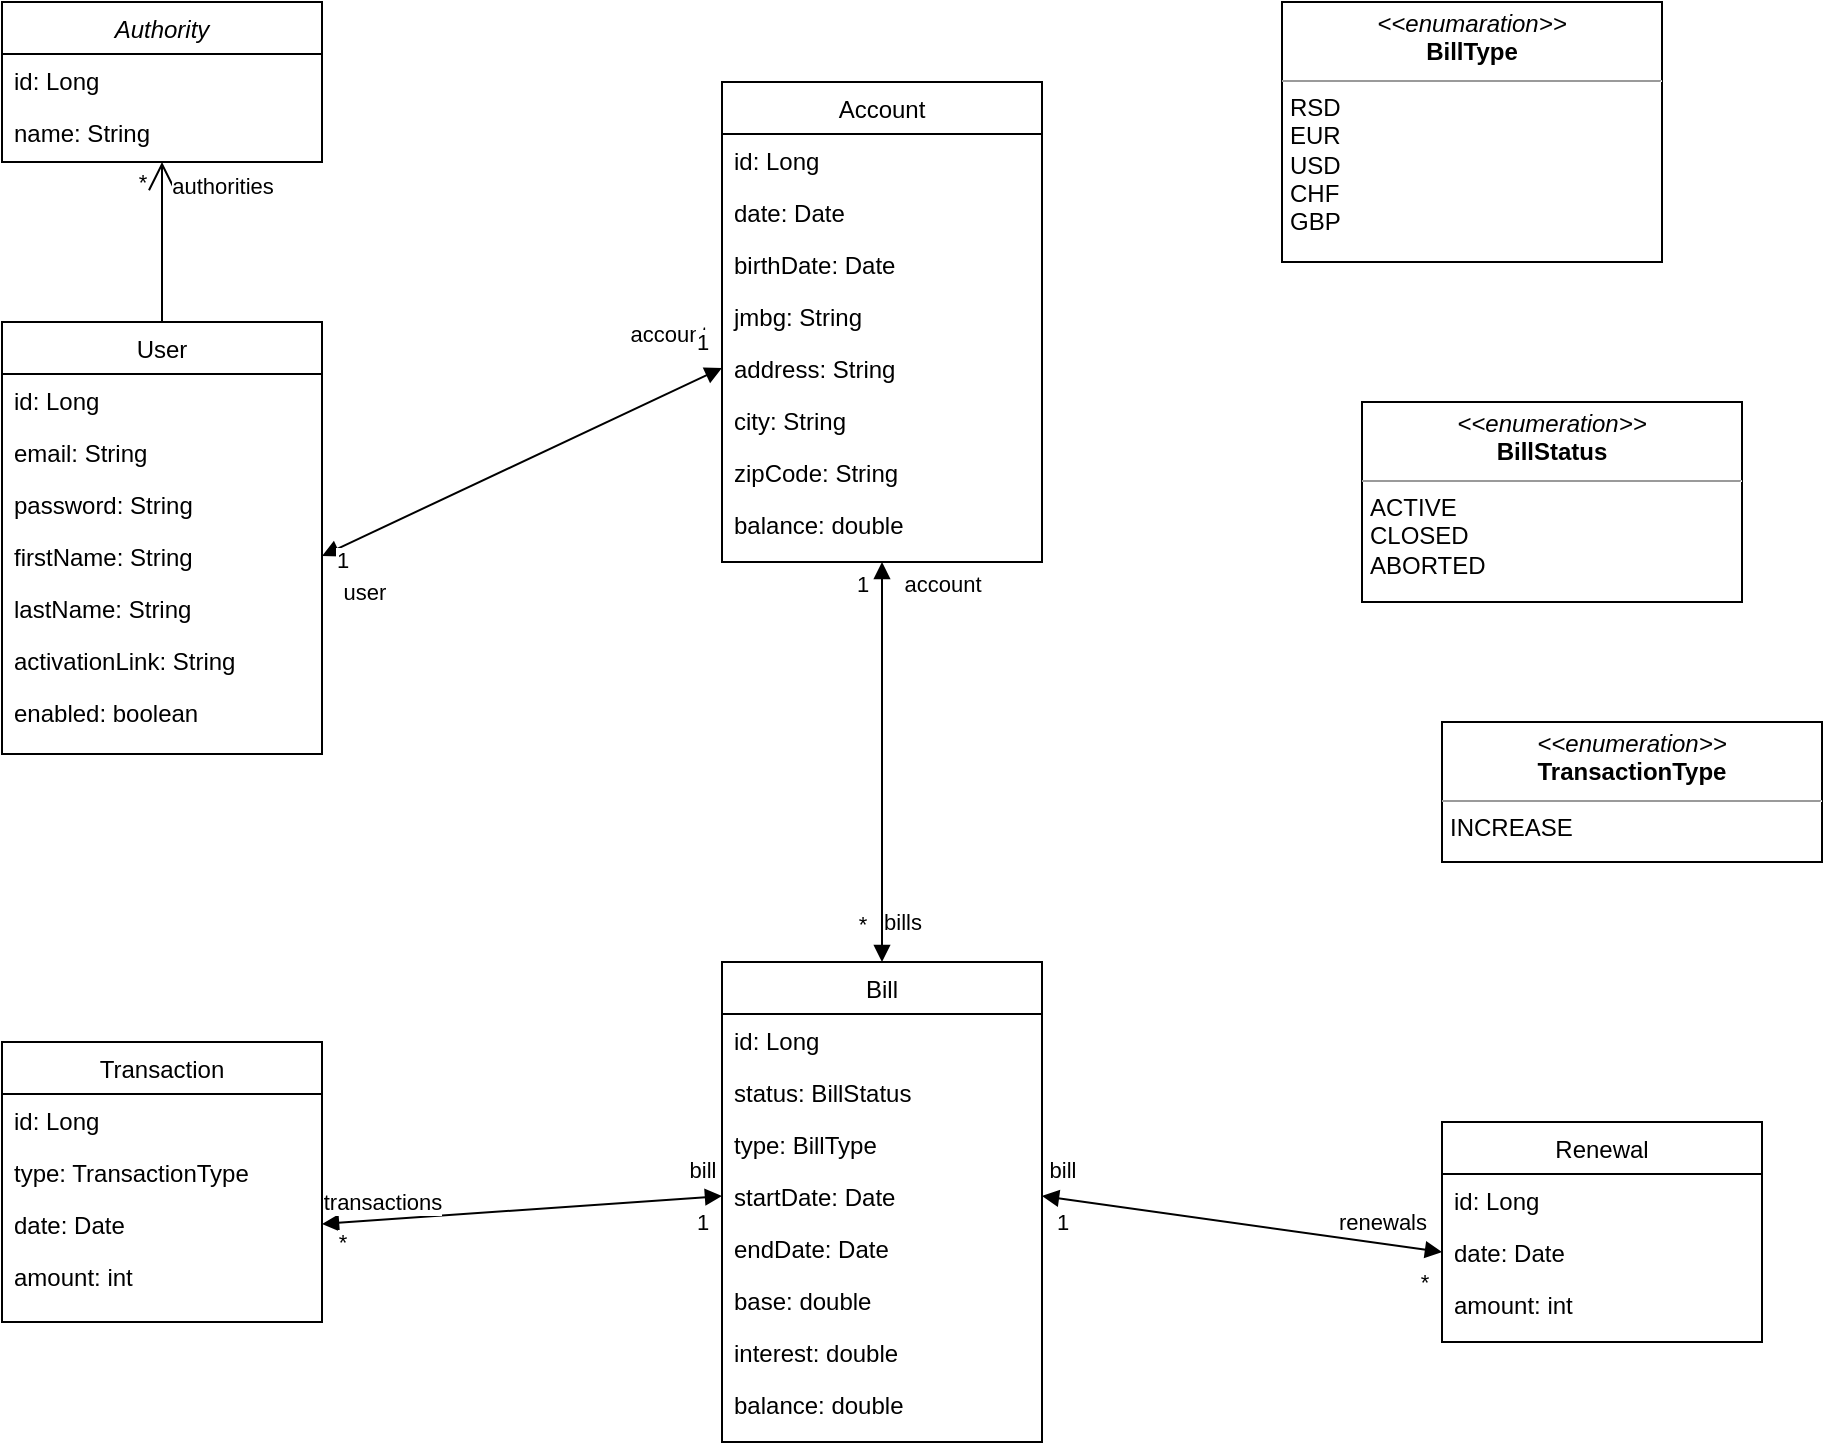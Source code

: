 <mxfile version="14.4.9" type="device"><diagram id="C5RBs43oDa-KdzZeNtuy" name="Page-1"><mxGraphModel dx="1203" dy="908" grid="1" gridSize="10" guides="1" tooltips="1" connect="1" arrows="1" fold="1" page="1" pageScale="1" pageWidth="827" pageHeight="1169" math="0" shadow="0"><root><mxCell id="WIyWlLk6GJQsqaUBKTNV-0"/><mxCell id="WIyWlLk6GJQsqaUBKTNV-1" parent="WIyWlLk6GJQsqaUBKTNV-0"/><mxCell id="zkfFHV4jXpPFQw0GAbJ--0" value="Authority" style="swimlane;fontStyle=2;align=center;verticalAlign=top;childLayout=stackLayout;horizontal=1;startSize=26;horizontalStack=0;resizeParent=1;resizeLast=0;collapsible=1;marginBottom=0;rounded=0;shadow=0;strokeWidth=1;" parent="WIyWlLk6GJQsqaUBKTNV-1" vertex="1"><mxGeometry x="80" y="80" width="160" height="80" as="geometry"><mxRectangle x="230" y="140" width="160" height="26" as="alternateBounds"/></mxGeometry></mxCell><mxCell id="zkfFHV4jXpPFQw0GAbJ--1" value="id: Long" style="text;align=left;verticalAlign=top;spacingLeft=4;spacingRight=4;overflow=hidden;rotatable=0;points=[[0,0.5],[1,0.5]];portConstraint=eastwest;" parent="zkfFHV4jXpPFQw0GAbJ--0" vertex="1"><mxGeometry y="26" width="160" height="26" as="geometry"/></mxCell><mxCell id="zkfFHV4jXpPFQw0GAbJ--2" value="name: String" style="text;align=left;verticalAlign=top;spacingLeft=4;spacingRight=4;overflow=hidden;rotatable=0;points=[[0,0.5],[1,0.5]];portConstraint=eastwest;rounded=0;shadow=0;html=0;" parent="zkfFHV4jXpPFQw0GAbJ--0" vertex="1"><mxGeometry y="52" width="160" height="26" as="geometry"/></mxCell><mxCell id="zkfFHV4jXpPFQw0GAbJ--17" value="User" style="swimlane;fontStyle=0;align=center;verticalAlign=top;childLayout=stackLayout;horizontal=1;startSize=26;horizontalStack=0;resizeParent=1;resizeLast=0;collapsible=1;marginBottom=0;rounded=0;shadow=0;strokeWidth=1;" parent="WIyWlLk6GJQsqaUBKTNV-1" vertex="1"><mxGeometry x="80" y="240" width="160" height="216" as="geometry"><mxRectangle x="550" y="140" width="160" height="26" as="alternateBounds"/></mxGeometry></mxCell><mxCell id="zkfFHV4jXpPFQw0GAbJ--18" value="id: Long" style="text;align=left;verticalAlign=top;spacingLeft=4;spacingRight=4;overflow=hidden;rotatable=0;points=[[0,0.5],[1,0.5]];portConstraint=eastwest;" parent="zkfFHV4jXpPFQw0GAbJ--17" vertex="1"><mxGeometry y="26" width="160" height="26" as="geometry"/></mxCell><mxCell id="zkfFHV4jXpPFQw0GAbJ--19" value="email: String" style="text;align=left;verticalAlign=top;spacingLeft=4;spacingRight=4;overflow=hidden;rotatable=0;points=[[0,0.5],[1,0.5]];portConstraint=eastwest;rounded=0;shadow=0;html=0;" parent="zkfFHV4jXpPFQw0GAbJ--17" vertex="1"><mxGeometry y="52" width="160" height="26" as="geometry"/></mxCell><mxCell id="zkfFHV4jXpPFQw0GAbJ--20" value="password: String" style="text;align=left;verticalAlign=top;spacingLeft=4;spacingRight=4;overflow=hidden;rotatable=0;points=[[0,0.5],[1,0.5]];portConstraint=eastwest;rounded=0;shadow=0;html=0;" parent="zkfFHV4jXpPFQw0GAbJ--17" vertex="1"><mxGeometry y="78" width="160" height="26" as="geometry"/></mxCell><mxCell id="zkfFHV4jXpPFQw0GAbJ--21" value="firstName: String" style="text;align=left;verticalAlign=top;spacingLeft=4;spacingRight=4;overflow=hidden;rotatable=0;points=[[0,0.5],[1,0.5]];portConstraint=eastwest;rounded=0;shadow=0;html=0;" parent="zkfFHV4jXpPFQw0GAbJ--17" vertex="1"><mxGeometry y="104" width="160" height="26" as="geometry"/></mxCell><mxCell id="zkfFHV4jXpPFQw0GAbJ--22" value="lastName: String" style="text;align=left;verticalAlign=top;spacingLeft=4;spacingRight=4;overflow=hidden;rotatable=0;points=[[0,0.5],[1,0.5]];portConstraint=eastwest;rounded=0;shadow=0;html=0;" parent="zkfFHV4jXpPFQw0GAbJ--17" vertex="1"><mxGeometry y="130" width="160" height="26" as="geometry"/></mxCell><mxCell id="zkfFHV4jXpPFQw0GAbJ--24" value="activationLink: String" style="text;align=left;verticalAlign=top;spacingLeft=4;spacingRight=4;overflow=hidden;rotatable=0;points=[[0,0.5],[1,0.5]];portConstraint=eastwest;" parent="zkfFHV4jXpPFQw0GAbJ--17" vertex="1"><mxGeometry y="156" width="160" height="26" as="geometry"/></mxCell><mxCell id="zkfFHV4jXpPFQw0GAbJ--25" value="enabled: boolean" style="text;align=left;verticalAlign=top;spacingLeft=4;spacingRight=4;overflow=hidden;rotatable=0;points=[[0,0.5],[1,0.5]];portConstraint=eastwest;" parent="zkfFHV4jXpPFQw0GAbJ--17" vertex="1"><mxGeometry y="182" width="160" height="26" as="geometry"/></mxCell><mxCell id="Rg7W4U_Ch1yJiwjMX0d_-9" value="Account" style="swimlane;fontStyle=0;align=center;verticalAlign=top;childLayout=stackLayout;horizontal=1;startSize=26;horizontalStack=0;resizeParent=1;resizeLast=0;collapsible=1;marginBottom=0;rounded=0;shadow=0;strokeWidth=1;" parent="WIyWlLk6GJQsqaUBKTNV-1" vertex="1"><mxGeometry x="440" y="120" width="160" height="240" as="geometry"><mxRectangle x="550" y="140" width="160" height="26" as="alternateBounds"/></mxGeometry></mxCell><mxCell id="Rg7W4U_Ch1yJiwjMX0d_-10" value="id: Long" style="text;align=left;verticalAlign=top;spacingLeft=4;spacingRight=4;overflow=hidden;rotatable=0;points=[[0,0.5],[1,0.5]];portConstraint=eastwest;" parent="Rg7W4U_Ch1yJiwjMX0d_-9" vertex="1"><mxGeometry y="26" width="160" height="26" as="geometry"/></mxCell><mxCell id="Rg7W4U_Ch1yJiwjMX0d_-16" value="date: Date" style="text;align=left;verticalAlign=top;spacingLeft=4;spacingRight=4;overflow=hidden;rotatable=0;points=[[0,0.5],[1,0.5]];portConstraint=eastwest;" parent="Rg7W4U_Ch1yJiwjMX0d_-9" vertex="1"><mxGeometry y="52" width="160" height="26" as="geometry"/></mxCell><mxCell id="Rg7W4U_Ch1yJiwjMX0d_-12" value="birthDate: Date" style="text;align=left;verticalAlign=top;spacingLeft=4;spacingRight=4;overflow=hidden;rotatable=0;points=[[0,0.5],[1,0.5]];portConstraint=eastwest;rounded=0;shadow=0;html=0;" parent="Rg7W4U_Ch1yJiwjMX0d_-9" vertex="1"><mxGeometry y="78" width="160" height="26" as="geometry"/></mxCell><mxCell id="Rg7W4U_Ch1yJiwjMX0d_-11" value="jmbg: String" style="text;align=left;verticalAlign=top;spacingLeft=4;spacingRight=4;overflow=hidden;rotatable=0;points=[[0,0.5],[1,0.5]];portConstraint=eastwest;rounded=0;shadow=0;html=0;" parent="Rg7W4U_Ch1yJiwjMX0d_-9" vertex="1"><mxGeometry y="104" width="160" height="26" as="geometry"/></mxCell><mxCell id="Rg7W4U_Ch1yJiwjMX0d_-13" value="address: String" style="text;align=left;verticalAlign=top;spacingLeft=4;spacingRight=4;overflow=hidden;rotatable=0;points=[[0,0.5],[1,0.5]];portConstraint=eastwest;rounded=0;shadow=0;html=0;" parent="Rg7W4U_Ch1yJiwjMX0d_-9" vertex="1"><mxGeometry y="130" width="160" height="26" as="geometry"/></mxCell><mxCell id="Rg7W4U_Ch1yJiwjMX0d_-14" value="city: String" style="text;align=left;verticalAlign=top;spacingLeft=4;spacingRight=4;overflow=hidden;rotatable=0;points=[[0,0.5],[1,0.5]];portConstraint=eastwest;rounded=0;shadow=0;html=0;" parent="Rg7W4U_Ch1yJiwjMX0d_-9" vertex="1"><mxGeometry y="156" width="160" height="26" as="geometry"/></mxCell><mxCell id="Rg7W4U_Ch1yJiwjMX0d_-15" value="zipCode: String" style="text;align=left;verticalAlign=top;spacingLeft=4;spacingRight=4;overflow=hidden;rotatable=0;points=[[0,0.5],[1,0.5]];portConstraint=eastwest;" parent="Rg7W4U_Ch1yJiwjMX0d_-9" vertex="1"><mxGeometry y="182" width="160" height="26" as="geometry"/></mxCell><mxCell id="Rg7W4U_Ch1yJiwjMX0d_-17" value="balance: double" style="text;align=left;verticalAlign=top;spacingLeft=4;spacingRight=4;overflow=hidden;rotatable=0;points=[[0,0.5],[1,0.5]];portConstraint=eastwest;" parent="Rg7W4U_Ch1yJiwjMX0d_-9" vertex="1"><mxGeometry y="208" width="160" height="26" as="geometry"/></mxCell><mxCell id="Rg7W4U_Ch1yJiwjMX0d_-50" value="" style="endArrow=open;endFill=1;endSize=12;html=1;exitX=0.5;exitY=0;exitDx=0;exitDy=0;entryX=0.5;entryY=1;entryDx=0;entryDy=0;" parent="WIyWlLk6GJQsqaUBKTNV-1" source="zkfFHV4jXpPFQw0GAbJ--17" target="zkfFHV4jXpPFQw0GAbJ--0" edge="1"><mxGeometry width="160" relative="1" as="geometry"><mxPoint x="520" y="170" as="sourcePoint"/><mxPoint x="340" y="190" as="targetPoint"/></mxGeometry></mxCell><mxCell id="Rg7W4U_Ch1yJiwjMX0d_-136" value="authorities" style="edgeLabel;html=1;align=center;verticalAlign=middle;resizable=0;points=[];" parent="Rg7W4U_Ch1yJiwjMX0d_-50" vertex="1" connectable="0"><mxGeometry x="-0.415" y="-2" relative="1" as="geometry"><mxPoint x="28" y="-45" as="offset"/></mxGeometry></mxCell><mxCell id="Rg7W4U_Ch1yJiwjMX0d_-137" value="*" style="edgeLabel;html=1;align=center;verticalAlign=middle;resizable=0;points=[];" parent="Rg7W4U_Ch1yJiwjMX0d_-50" vertex="1" connectable="0"><mxGeometry x="-0.515" y="1" relative="1" as="geometry"><mxPoint x="-9" y="-51" as="offset"/></mxGeometry></mxCell><mxCell id="Rg7W4U_Ch1yJiwjMX0d_-51" value="" style="endArrow=block;startArrow=block;endFill=1;startFill=1;html=1;exitX=1;exitY=0.5;exitDx=0;exitDy=0;entryX=0;entryY=0.5;entryDx=0;entryDy=0;" parent="WIyWlLk6GJQsqaUBKTNV-1" source="zkfFHV4jXpPFQw0GAbJ--21" target="Rg7W4U_Ch1yJiwjMX0d_-13" edge="1"><mxGeometry width="160" relative="1" as="geometry"><mxPoint x="210" y="360" as="sourcePoint"/><mxPoint x="260" y="500" as="targetPoint"/></mxGeometry></mxCell><mxCell id="Rg7W4U_Ch1yJiwjMX0d_-114" value="user" style="edgeLabel;html=1;align=center;verticalAlign=middle;resizable=0;points=[];" parent="Rg7W4U_Ch1yJiwjMX0d_-51" vertex="1" connectable="0"><mxGeometry x="0.17" y="1" relative="1" as="geometry"><mxPoint x="-96.51" y="74.07" as="offset"/></mxGeometry></mxCell><mxCell id="Rg7W4U_Ch1yJiwjMX0d_-115" value="account" style="edgeLabel;html=1;align=center;verticalAlign=middle;resizable=0;points=[];" parent="Rg7W4U_Ch1yJiwjMX0d_-51" vertex="1" connectable="0"><mxGeometry x="0.217" y="-4" relative="1" as="geometry"><mxPoint x="48.88" y="-57.19" as="offset"/></mxGeometry></mxCell><mxCell id="Rg7W4U_Ch1yJiwjMX0d_-117" value="1" style="edgeLabel;html=1;align=center;verticalAlign=middle;resizable=0;points=[];" parent="Rg7W4U_Ch1yJiwjMX0d_-51" vertex="1" connectable="0"><mxGeometry x="0.402" y="-4" relative="1" as="geometry"><mxPoint x="-132.28" y="63.71" as="offset"/></mxGeometry></mxCell><mxCell id="Rg7W4U_Ch1yJiwjMX0d_-54" value="Bill" style="swimlane;fontStyle=0;align=center;verticalAlign=top;childLayout=stackLayout;horizontal=1;startSize=26;horizontalStack=0;resizeParent=1;resizeLast=0;collapsible=1;marginBottom=0;rounded=0;shadow=0;strokeWidth=1;" parent="WIyWlLk6GJQsqaUBKTNV-1" vertex="1"><mxGeometry x="440" y="560" width="160" height="240" as="geometry"><mxRectangle x="550" y="140" width="160" height="26" as="alternateBounds"/></mxGeometry></mxCell><mxCell id="Rg7W4U_Ch1yJiwjMX0d_-55" value="id: Long" style="text;align=left;verticalAlign=top;spacingLeft=4;spacingRight=4;overflow=hidden;rotatable=0;points=[[0,0.5],[1,0.5]];portConstraint=eastwest;" parent="Rg7W4U_Ch1yJiwjMX0d_-54" vertex="1"><mxGeometry y="26" width="160" height="26" as="geometry"/></mxCell><mxCell id="Rg7W4U_Ch1yJiwjMX0d_-56" value="status: BillStatus" style="text;align=left;verticalAlign=top;spacingLeft=4;spacingRight=4;overflow=hidden;rotatable=0;points=[[0,0.5],[1,0.5]];portConstraint=eastwest;rounded=0;shadow=0;html=0;" parent="Rg7W4U_Ch1yJiwjMX0d_-54" vertex="1"><mxGeometry y="52" width="160" height="26" as="geometry"/></mxCell><mxCell id="Rg7W4U_Ch1yJiwjMX0d_-57" value="type: BillType" style="text;align=left;verticalAlign=top;spacingLeft=4;spacingRight=4;overflow=hidden;rotatable=0;points=[[0,0.5],[1,0.5]];portConstraint=eastwest;rounded=0;shadow=0;html=0;" parent="Rg7W4U_Ch1yJiwjMX0d_-54" vertex="1"><mxGeometry y="78" width="160" height="26" as="geometry"/></mxCell><mxCell id="Rg7W4U_Ch1yJiwjMX0d_-58" value="startDate: Date" style="text;align=left;verticalAlign=top;spacingLeft=4;spacingRight=4;overflow=hidden;rotatable=0;points=[[0,0.5],[1,0.5]];portConstraint=eastwest;rounded=0;shadow=0;html=0;" parent="Rg7W4U_Ch1yJiwjMX0d_-54" vertex="1"><mxGeometry y="104" width="160" height="26" as="geometry"/></mxCell><mxCell id="Rg7W4U_Ch1yJiwjMX0d_-59" value="endDate: Date" style="text;align=left;verticalAlign=top;spacingLeft=4;spacingRight=4;overflow=hidden;rotatable=0;points=[[0,0.5],[1,0.5]];portConstraint=eastwest;rounded=0;shadow=0;html=0;" parent="Rg7W4U_Ch1yJiwjMX0d_-54" vertex="1"><mxGeometry y="130" width="160" height="26" as="geometry"/></mxCell><mxCell id="Rg7W4U_Ch1yJiwjMX0d_-60" value="base: double" style="text;align=left;verticalAlign=top;spacingLeft=4;spacingRight=4;overflow=hidden;rotatable=0;points=[[0,0.5],[1,0.5]];portConstraint=eastwest;" parent="Rg7W4U_Ch1yJiwjMX0d_-54" vertex="1"><mxGeometry y="156" width="160" height="26" as="geometry"/></mxCell><mxCell id="Rg7W4U_Ch1yJiwjMX0d_-61" value="interest: double" style="text;align=left;verticalAlign=top;spacingLeft=4;spacingRight=4;overflow=hidden;rotatable=0;points=[[0,0.5],[1,0.5]];portConstraint=eastwest;" parent="Rg7W4U_Ch1yJiwjMX0d_-54" vertex="1"><mxGeometry y="182" width="160" height="26" as="geometry"/></mxCell><mxCell id="Rg7W4U_Ch1yJiwjMX0d_-62" value="balance: double" style="text;align=left;verticalAlign=top;spacingLeft=4;spacingRight=4;overflow=hidden;rotatable=0;points=[[0,0.5],[1,0.5]];portConstraint=eastwest;" parent="Rg7W4U_Ch1yJiwjMX0d_-54" vertex="1"><mxGeometry y="208" width="160" height="26" as="geometry"/></mxCell><mxCell id="Rg7W4U_Ch1yJiwjMX0d_-63" value="" style="endArrow=block;startArrow=block;endFill=1;startFill=1;html=1;entryX=0.5;entryY=1;entryDx=0;entryDy=0;exitX=0.5;exitY=0;exitDx=0;exitDy=0;" parent="WIyWlLk6GJQsqaUBKTNV-1" source="Rg7W4U_Ch1yJiwjMX0d_-54" target="Rg7W4U_Ch1yJiwjMX0d_-9" edge="1"><mxGeometry width="160" relative="1" as="geometry"><mxPoint x="390" y="690" as="sourcePoint"/><mxPoint x="280" y="650" as="targetPoint"/></mxGeometry></mxCell><mxCell id="Rg7W4U_Ch1yJiwjMX0d_-132" value="account" style="edgeLabel;html=1;align=center;verticalAlign=middle;resizable=0;points=[];" parent="Rg7W4U_Ch1yJiwjMX0d_-63" vertex="1" connectable="0"><mxGeometry x="-0.439" y="-5" relative="1" as="geometry"><mxPoint x="25" y="-133.53" as="offset"/></mxGeometry></mxCell><mxCell id="Rg7W4U_Ch1yJiwjMX0d_-133" value="bills" style="edgeLabel;html=1;align=center;verticalAlign=middle;resizable=0;points=[];" parent="Rg7W4U_Ch1yJiwjMX0d_-63" vertex="1" connectable="0"><mxGeometry x="-0.392" relative="1" as="geometry"><mxPoint x="10" y="41.18" as="offset"/></mxGeometry></mxCell><mxCell id="Rg7W4U_Ch1yJiwjMX0d_-134" value="1" style="edgeLabel;html=1;align=center;verticalAlign=middle;resizable=0;points=[];" parent="Rg7W4U_Ch1yJiwjMX0d_-63" vertex="1" connectable="0"><mxGeometry x="-0.216" y="-5" relative="1" as="geometry"><mxPoint x="-15" y="-111.18" as="offset"/></mxGeometry></mxCell><mxCell id="Rg7W4U_Ch1yJiwjMX0d_-135" value="*" style="edgeLabel;html=1;align=center;verticalAlign=middle;resizable=0;points=[];" parent="Rg7W4U_Ch1yJiwjMX0d_-63" vertex="1" connectable="0"><mxGeometry x="-0.345" y="1" relative="1" as="geometry"><mxPoint x="-9" y="45.88" as="offset"/></mxGeometry></mxCell><mxCell id="Rg7W4U_Ch1yJiwjMX0d_-64" value="Renewal" style="swimlane;fontStyle=0;align=center;verticalAlign=top;childLayout=stackLayout;horizontal=1;startSize=26;horizontalStack=0;resizeParent=1;resizeLast=0;collapsible=1;marginBottom=0;rounded=0;shadow=0;strokeWidth=1;" parent="WIyWlLk6GJQsqaUBKTNV-1" vertex="1"><mxGeometry x="800" y="640" width="160" height="110" as="geometry"><mxRectangle x="550" y="140" width="160" height="26" as="alternateBounds"/></mxGeometry></mxCell><mxCell id="Rg7W4U_Ch1yJiwjMX0d_-65" value="id: Long" style="text;align=left;verticalAlign=top;spacingLeft=4;spacingRight=4;overflow=hidden;rotatable=0;points=[[0,0.5],[1,0.5]];portConstraint=eastwest;" parent="Rg7W4U_Ch1yJiwjMX0d_-64" vertex="1"><mxGeometry y="26" width="160" height="26" as="geometry"/></mxCell><mxCell id="Rg7W4U_Ch1yJiwjMX0d_-66" value="date: Date" style="text;align=left;verticalAlign=top;spacingLeft=4;spacingRight=4;overflow=hidden;rotatable=0;points=[[0,0.5],[1,0.5]];portConstraint=eastwest;rounded=0;shadow=0;html=0;" parent="Rg7W4U_Ch1yJiwjMX0d_-64" vertex="1"><mxGeometry y="52" width="160" height="26" as="geometry"/></mxCell><mxCell id="Rg7W4U_Ch1yJiwjMX0d_-67" value="amount: int" style="text;align=left;verticalAlign=top;spacingLeft=4;spacingRight=4;overflow=hidden;rotatable=0;points=[[0,0.5],[1,0.5]];portConstraint=eastwest;rounded=0;shadow=0;html=0;" parent="Rg7W4U_Ch1yJiwjMX0d_-64" vertex="1"><mxGeometry y="78" width="160" height="26" as="geometry"/></mxCell><mxCell id="Rg7W4U_Ch1yJiwjMX0d_-77" value="Transaction" style="swimlane;fontStyle=0;align=center;verticalAlign=top;childLayout=stackLayout;horizontal=1;startSize=26;horizontalStack=0;resizeParent=1;resizeLast=0;collapsible=1;marginBottom=0;rounded=0;shadow=0;strokeWidth=1;" parent="WIyWlLk6GJQsqaUBKTNV-1" vertex="1"><mxGeometry x="80" y="600" width="160" height="140" as="geometry"><mxRectangle x="550" y="140" width="160" height="26" as="alternateBounds"/></mxGeometry></mxCell><mxCell id="Rg7W4U_Ch1yJiwjMX0d_-78" value="id: Long" style="text;align=left;verticalAlign=top;spacingLeft=4;spacingRight=4;overflow=hidden;rotatable=0;points=[[0,0.5],[1,0.5]];portConstraint=eastwest;" parent="Rg7W4U_Ch1yJiwjMX0d_-77" vertex="1"><mxGeometry y="26" width="160" height="26" as="geometry"/></mxCell><mxCell id="Rg7W4U_Ch1yJiwjMX0d_-79" value="type: TransactionType" style="text;align=left;verticalAlign=top;spacingLeft=4;spacingRight=4;overflow=hidden;rotatable=0;points=[[0,0.5],[1,0.5]];portConstraint=eastwest;rounded=0;shadow=0;html=0;" parent="Rg7W4U_Ch1yJiwjMX0d_-77" vertex="1"><mxGeometry y="52" width="160" height="26" as="geometry"/></mxCell><mxCell id="Rg7W4U_Ch1yJiwjMX0d_-80" value="date: Date" style="text;align=left;verticalAlign=top;spacingLeft=4;spacingRight=4;overflow=hidden;rotatable=0;points=[[0,0.5],[1,0.5]];portConstraint=eastwest;rounded=0;shadow=0;html=0;" parent="Rg7W4U_Ch1yJiwjMX0d_-77" vertex="1"><mxGeometry y="78" width="160" height="26" as="geometry"/></mxCell><mxCell id="Rg7W4U_Ch1yJiwjMX0d_-81" value="amount: int" style="text;align=left;verticalAlign=top;spacingLeft=4;spacingRight=4;overflow=hidden;rotatable=0;points=[[0,0.5],[1,0.5]];portConstraint=eastwest;rounded=0;shadow=0;html=0;" parent="Rg7W4U_Ch1yJiwjMX0d_-77" vertex="1"><mxGeometry y="104" width="160" height="26" as="geometry"/></mxCell><mxCell id="Rg7W4U_Ch1yJiwjMX0d_-86" value="" style="endArrow=block;startArrow=block;endFill=1;startFill=1;html=1;entryX=1;entryY=0.5;entryDx=0;entryDy=0;exitX=0;exitY=0.5;exitDx=0;exitDy=0;" parent="WIyWlLk6GJQsqaUBKTNV-1" source="Rg7W4U_Ch1yJiwjMX0d_-58" target="Rg7W4U_Ch1yJiwjMX0d_-80" edge="1"><mxGeometry width="160" relative="1" as="geometry"><mxPoint x="400" y="647" as="sourcePoint"/><mxPoint x="340" y="750" as="targetPoint"/></mxGeometry></mxCell><mxCell id="Rg7W4U_Ch1yJiwjMX0d_-123" value="bill" style="edgeLabel;html=1;align=center;verticalAlign=middle;resizable=0;points=[];" parent="Rg7W4U_Ch1yJiwjMX0d_-86" vertex="1" connectable="0"><mxGeometry x="-0.437" y="-2" relative="1" as="geometry"><mxPoint x="46.48" y="-14.95" as="offset"/></mxGeometry></mxCell><mxCell id="Rg7W4U_Ch1yJiwjMX0d_-124" value="1" style="edgeLabel;html=1;align=center;verticalAlign=middle;resizable=0;points=[];" parent="Rg7W4U_Ch1yJiwjMX0d_-86" vertex="1" connectable="0"><mxGeometry x="-0.353" relative="1" as="geometry"><mxPoint x="54.55" y="8.48" as="offset"/></mxGeometry></mxCell><mxCell id="Rg7W4U_Ch1yJiwjMX0d_-125" value="transactions" style="edgeLabel;html=1;align=center;verticalAlign=middle;resizable=0;points=[];" parent="Rg7W4U_Ch1yJiwjMX0d_-86" vertex="1" connectable="0"><mxGeometry x="-0.413" y="-1" relative="1" as="geometry"><mxPoint x="-111.25" y="-0.11" as="offset"/></mxGeometry></mxCell><mxCell id="Rg7W4U_Ch1yJiwjMX0d_-127" value="*" style="edgeLabel;html=1;align=center;verticalAlign=middle;resizable=0;points=[];" parent="Rg7W4U_Ch1yJiwjMX0d_-86" vertex="1" connectable="0"><mxGeometry x="-0.447" relative="1" as="geometry"><mxPoint x="-134.84" y="19.14" as="offset"/></mxGeometry></mxCell><mxCell id="Rg7W4U_Ch1yJiwjMX0d_-87" value="" style="endArrow=block;startArrow=block;endFill=1;startFill=1;html=1;exitX=1;exitY=0.5;exitDx=0;exitDy=0;entryX=0;entryY=0.5;entryDx=0;entryDy=0;" parent="WIyWlLk6GJQsqaUBKTNV-1" source="Rg7W4U_Ch1yJiwjMX0d_-58" target="Rg7W4U_Ch1yJiwjMX0d_-66" edge="1"><mxGeometry width="160" relative="1" as="geometry"><mxPoint x="520" y="680" as="sourcePoint"/><mxPoint x="870" y="695" as="targetPoint"/></mxGeometry></mxCell><mxCell id="Rg7W4U_Ch1yJiwjMX0d_-128" value="bill" style="edgeLabel;html=1;align=center;verticalAlign=middle;resizable=0;points=[];" parent="Rg7W4U_Ch1yJiwjMX0d_-87" vertex="1" connectable="0"><mxGeometry x="0.408" y="3" relative="1" as="geometry"><mxPoint x="-131.39" y="-29.77" as="offset"/></mxGeometry></mxCell><mxCell id="Rg7W4U_Ch1yJiwjMX0d_-129" value="1" style="edgeLabel;html=1;align=center;verticalAlign=middle;resizable=0;points=[];" parent="Rg7W4U_Ch1yJiwjMX0d_-87" vertex="1" connectable="0"><mxGeometry x="0.259" relative="1" as="geometry"><mxPoint x="-115.83" y="-4.62" as="offset"/></mxGeometry></mxCell><mxCell id="Rg7W4U_Ch1yJiwjMX0d_-130" value="renewals" style="edgeLabel;html=1;align=center;verticalAlign=middle;resizable=0;points=[];" parent="Rg7W4U_Ch1yJiwjMX0d_-87" vertex="1" connectable="0"><mxGeometry x="0.544" y="-2" relative="1" as="geometry"><mxPoint x="15.32" y="-10.67" as="offset"/></mxGeometry></mxCell><mxCell id="Rg7W4U_Ch1yJiwjMX0d_-131" value="*" style="edgeLabel;html=1;align=center;verticalAlign=middle;resizable=0;points=[];" parent="Rg7W4U_Ch1yJiwjMX0d_-87" vertex="1" connectable="0"><mxGeometry x="0.167" y="-2" relative="1" as="geometry"><mxPoint x="73.77" y="24.71" as="offset"/></mxGeometry></mxCell><mxCell id="Rg7W4U_Ch1yJiwjMX0d_-96" value="&lt;p style=&quot;margin: 0px ; margin-top: 4px ; text-align: center&quot;&gt;&lt;i&gt;&amp;lt;&amp;lt;enumeration&amp;gt;&amp;gt;&lt;/i&gt;&lt;br&gt;&lt;b&gt;BillStatus&lt;/b&gt;&lt;/p&gt;&lt;hr size=&quot;1&quot;&gt;&lt;p style=&quot;margin: 0px ; margin-left: 4px&quot;&gt;ACTIVE&lt;/p&gt;&lt;p style=&quot;margin: 0px ; margin-left: 4px&quot;&gt;CLOSED&lt;/p&gt;&lt;p style=&quot;margin: 0px ; margin-left: 4px&quot;&gt;ABORTED&lt;/p&gt;" style="verticalAlign=top;align=left;overflow=fill;fontSize=12;fontFamily=Helvetica;html=1;" parent="WIyWlLk6GJQsqaUBKTNV-1" vertex="1"><mxGeometry x="760" y="280" width="190" height="100" as="geometry"/></mxCell><mxCell id="Rg7W4U_Ch1yJiwjMX0d_-101" value="&lt;p style=&quot;margin: 0px ; margin-top: 4px ; text-align: center&quot;&gt;&lt;i&gt;&amp;lt;&amp;lt;enumaration&amp;gt;&amp;gt;&lt;/i&gt;&lt;br&gt;&lt;b&gt;BillType&lt;/b&gt;&lt;/p&gt;&lt;hr size=&quot;1&quot;&gt;&lt;p style=&quot;margin: 0px ; margin-left: 4px&quot;&gt;RSD&lt;/p&gt;&lt;p style=&quot;margin: 0px ; margin-left: 4px&quot;&gt;EUR&lt;/p&gt;&lt;p style=&quot;margin: 0px ; margin-left: 4px&quot;&gt;USD&lt;/p&gt;&lt;p style=&quot;margin: 0px ; margin-left: 4px&quot;&gt;CHF&lt;/p&gt;&lt;p style=&quot;margin: 0px ; margin-left: 4px&quot;&gt;GBP&lt;/p&gt;" style="verticalAlign=top;align=left;overflow=fill;fontSize=12;fontFamily=Helvetica;html=1;" parent="WIyWlLk6GJQsqaUBKTNV-1" vertex="1"><mxGeometry x="720" y="80" width="190" height="130" as="geometry"/></mxCell><mxCell id="Rg7W4U_Ch1yJiwjMX0d_-105" value="&lt;p style=&quot;margin: 0px ; margin-top: 4px ; text-align: center&quot;&gt;&lt;i&gt;&amp;lt;&amp;lt;enumeration&amp;gt;&amp;gt;&lt;/i&gt;&lt;br&gt;&lt;b&gt;TransactionType&lt;/b&gt;&lt;/p&gt;&lt;hr size=&quot;1&quot;&gt;&lt;p style=&quot;margin: 0px ; margin-left: 4px&quot;&gt;&lt;span&gt;INCREASE&lt;/span&gt;&lt;br&gt;&lt;/p&gt;" style="verticalAlign=top;align=left;overflow=fill;fontSize=12;fontFamily=Helvetica;html=1;" parent="WIyWlLk6GJQsqaUBKTNV-1" vertex="1"><mxGeometry x="800" y="440" width="190" height="70" as="geometry"/></mxCell><mxCell id="Rg7W4U_Ch1yJiwjMX0d_-119" value="1" style="edgeLabel;html=1;align=center;verticalAlign=middle;resizable=0;points=[];" parent="WIyWlLk6GJQsqaUBKTNV-1" vertex="1" connectable="0"><mxGeometry x="430.003" y="250.005" as="geometry"/></mxCell></root></mxGraphModel></diagram></mxfile>